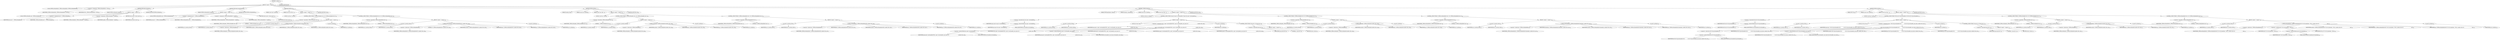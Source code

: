 digraph "&lt;global&gt;" {  
"10639" [label = <(METHOD,&lt;global&gt;)<SUB>30</SUB>> ]
"10640" [label = <(BLOCK,&lt;empty&gt;,&lt;empty&gt;)> ]
"10641" [label = <(LOCAL,TIFFErrorHandlerExt _TIFFerrorHandlerExt: TIFFErrorHandlerExt)<SUB>30</SUB>> ]
"10642" [label = <(&lt;operator&gt;.assignment,_TIFFerrorHandlerExt = NULL)<SUB>30</SUB>> ]
"10643" [label = <(IDENTIFIER,_TIFFerrorHandlerExt,_TIFFerrorHandlerExt = NULL)<SUB>30</SUB>> ]
"10644" [label = <(IDENTIFIER,NULL,_TIFFerrorHandlerExt = NULL)<SUB>30</SUB>> ]
"10645" [label = <(METHOD,TIFFSetErrorHandler)<SUB>32</SUB>> ]
"10646" [label = <(PARAM,TIFFErrorHandler handler)<SUB>32</SUB>> ]
"10647" [label = <(BLOCK,&lt;empty&gt;,&lt;empty&gt;)<SUB>33</SUB>> ]
"10648" [label = <(LOCAL,TIFFErrorHandler prev: TIFFErrorHandler)<SUB>34</SUB>> ]
"10649" [label = <(&lt;operator&gt;.assignment,prev = _TIFFerrorHandler)<SUB>34</SUB>> ]
"10650" [label = <(IDENTIFIER,prev,prev = _TIFFerrorHandler)<SUB>34</SUB>> ]
"10651" [label = <(IDENTIFIER,_TIFFerrorHandler,prev = _TIFFerrorHandler)<SUB>34</SUB>> ]
"10652" [label = <(&lt;operator&gt;.assignment,_TIFFerrorHandler = handler)<SUB>35</SUB>> ]
"10653" [label = <(IDENTIFIER,_TIFFerrorHandler,_TIFFerrorHandler = handler)<SUB>35</SUB>> ]
"10654" [label = <(IDENTIFIER,handler,_TIFFerrorHandler = handler)<SUB>35</SUB>> ]
"10655" [label = <(RETURN,return (prev);,return (prev);)<SUB>36</SUB>> ]
"10656" [label = <(IDENTIFIER,prev,return (prev);)<SUB>36</SUB>> ]
"10657" [label = <(METHOD_RETURN,TIFFErrorHandler)<SUB>32</SUB>> ]
"10659" [label = <(METHOD,TIFFSetErrorHandlerExt)<SUB>39</SUB>> ]
"10660" [label = <(PARAM,TIFFErrorHandlerExt handler)<SUB>39</SUB>> ]
"10661" [label = <(BLOCK,&lt;empty&gt;,&lt;empty&gt;)<SUB>40</SUB>> ]
"10662" [label = <(LOCAL,TIFFErrorHandlerExt prev: TIFFErrorHandlerExt)<SUB>41</SUB>> ]
"10663" [label = <(&lt;operator&gt;.assignment,prev = _TIFFerrorHandlerExt)<SUB>41</SUB>> ]
"10664" [label = <(IDENTIFIER,prev,prev = _TIFFerrorHandlerExt)<SUB>41</SUB>> ]
"10665" [label = <(IDENTIFIER,_TIFFerrorHandlerExt,prev = _TIFFerrorHandlerExt)<SUB>41</SUB>> ]
"10666" [label = <(&lt;operator&gt;.assignment,_TIFFerrorHandlerExt = handler)<SUB>42</SUB>> ]
"10667" [label = <(IDENTIFIER,_TIFFerrorHandlerExt,_TIFFerrorHandlerExt = handler)<SUB>42</SUB>> ]
"10668" [label = <(IDENTIFIER,handler,_TIFFerrorHandlerExt = handler)<SUB>42</SUB>> ]
"10669" [label = <(RETURN,return (prev);,return (prev);)<SUB>43</SUB>> ]
"10670" [label = <(IDENTIFIER,prev,return (prev);)<SUB>43</SUB>> ]
"10671" [label = <(METHOD_RETURN,TIFFErrorHandlerExt)<SUB>39</SUB>> ]
"10673" [label = <(METHOD,TIFFError)<SUB>46</SUB>> ]
"10674" [label = <(PARAM,const char *module)<SUB>46</SUB>> ]
"10675" [label = <(PARAM,const char *fmt...)<SUB>46</SUB>> ]
"10676" [label = <(BLOCK,&lt;empty&gt;,&lt;empty&gt;)<SUB>47</SUB>> ]
"10677" [label = <(LOCAL,va_list ap: va_list)<SUB>48</SUB>> ]
"10678" [label = <(CONTROL_STRUCTURE,if (_TIFFerrorHandler &amp;&amp; 1),if (_TIFFerrorHandler &amp;&amp; 1))<SUB>49</SUB>> ]
"10679" [label = <(&lt;operator&gt;.logicalAnd,_TIFFerrorHandler &amp;&amp; 1)<SUB>49</SUB>> ]
"10680" [label = <(IDENTIFIER,_TIFFerrorHandler,_TIFFerrorHandler &amp;&amp; 1)<SUB>49</SUB>> ]
"10681" [label = <(LITERAL,1,_TIFFerrorHandler &amp;&amp; 1)<SUB>49</SUB>> ]
"10682" [label = <(BLOCK,&lt;empty&gt;,&lt;empty&gt;)<SUB>50</SUB>> ]
"10683" [label = <(va_start,va_start(ap, fmt))<SUB>51</SUB>> ]
"10684" [label = <(IDENTIFIER,ap,va_start(ap, fmt))<SUB>51</SUB>> ]
"10685" [label = <(IDENTIFIER,fmt,va_start(ap, fmt))<SUB>51</SUB>> ]
"10686" [label = <(*_TIFFerrorHandler,(*_TIFFerrorHandler)(module, fmt, ap))<SUB>52</SUB>> ]
"10687" [label = <(&lt;operator&gt;.indirection,*_TIFFerrorHandler)<SUB>52</SUB>> ]
"10688" [label = <(IDENTIFIER,_TIFFerrorHandler,(*_TIFFerrorHandler)(module, fmt, ap))<SUB>52</SUB>> ]
"10689" [label = <(IDENTIFIER,module,(*_TIFFerrorHandler)(module, fmt, ap))<SUB>52</SUB>> ]
"10690" [label = <(IDENTIFIER,fmt,(*_TIFFerrorHandler)(module, fmt, ap))<SUB>52</SUB>> ]
"10691" [label = <(IDENTIFIER,ap,(*_TIFFerrorHandler)(module, fmt, ap))<SUB>52</SUB>> ]
"10692" [label = <(va_end,va_end(ap))<SUB>53</SUB>> ]
"10693" [label = <(IDENTIFIER,ap,va_end(ap))<SUB>53</SUB>> ]
"10694" [label = <(CONTROL_STRUCTURE,if (_TIFFerrorHandlerExt &amp;&amp; 1),if (_TIFFerrorHandlerExt &amp;&amp; 1))<SUB>55</SUB>> ]
"10695" [label = <(&lt;operator&gt;.logicalAnd,_TIFFerrorHandlerExt &amp;&amp; 1)<SUB>55</SUB>> ]
"10696" [label = <(IDENTIFIER,_TIFFerrorHandlerExt,_TIFFerrorHandlerExt &amp;&amp; 1)<SUB>55</SUB>> ]
"10697" [label = <(LITERAL,1,_TIFFerrorHandlerExt &amp;&amp; 1)<SUB>55</SUB>> ]
"10698" [label = <(BLOCK,&lt;empty&gt;,&lt;empty&gt;)<SUB>56</SUB>> ]
"10699" [label = <(va_start,va_start(ap, fmt))<SUB>57</SUB>> ]
"10700" [label = <(IDENTIFIER,ap,va_start(ap, fmt))<SUB>57</SUB>> ]
"10701" [label = <(IDENTIFIER,fmt,va_start(ap, fmt))<SUB>57</SUB>> ]
"10702" [label = <(*_TIFFerrorHandlerExt,(*_TIFFerrorHandlerExt)(0, module, fmt, ap))<SUB>58</SUB>> ]
"10703" [label = <(&lt;operator&gt;.indirection,*_TIFFerrorHandlerExt)<SUB>58</SUB>> ]
"10704" [label = <(IDENTIFIER,_TIFFerrorHandlerExt,(*_TIFFerrorHandlerExt)(0, module, fmt, ap))<SUB>58</SUB>> ]
"10705" [label = <(LITERAL,0,(*_TIFFerrorHandlerExt)(0, module, fmt, ap))<SUB>58</SUB>> ]
"10706" [label = <(IDENTIFIER,module,(*_TIFFerrorHandlerExt)(0, module, fmt, ap))<SUB>58</SUB>> ]
"10707" [label = <(IDENTIFIER,fmt,(*_TIFFerrorHandlerExt)(0, module, fmt, ap))<SUB>58</SUB>> ]
"10708" [label = <(IDENTIFIER,ap,(*_TIFFerrorHandlerExt)(0, module, fmt, ap))<SUB>58</SUB>> ]
"10709" [label = <(va_end,va_end(ap))<SUB>59</SUB>> ]
"10710" [label = <(IDENTIFIER,ap,va_end(ap))<SUB>59</SUB>> ]
"10711" [label = <(METHOD_RETURN,void)<SUB>46</SUB>> ]
"10713" [label = <(METHOD,TIFFErrorExt)<SUB>63</SUB>> ]
"10714" [label = <(PARAM,thandle_t fd)<SUB>63</SUB>> ]
"10715" [label = <(PARAM,const char *module)<SUB>63</SUB>> ]
"10716" [label = <(PARAM,const char *fmt...)<SUB>63</SUB>> ]
"10717" [label = <(BLOCK,&lt;empty&gt;,&lt;empty&gt;)<SUB>64</SUB>> ]
"10718" [label = <(LOCAL,va_list ap: va_list)<SUB>65</SUB>> ]
"10719" [label = <(CONTROL_STRUCTURE,if (_TIFFerrorHandler &amp;&amp; 1),if (_TIFFerrorHandler &amp;&amp; 1))<SUB>66</SUB>> ]
"10720" [label = <(&lt;operator&gt;.logicalAnd,_TIFFerrorHandler &amp;&amp; 1)<SUB>66</SUB>> ]
"10721" [label = <(IDENTIFIER,_TIFFerrorHandler,_TIFFerrorHandler &amp;&amp; 1)<SUB>66</SUB>> ]
"10722" [label = <(LITERAL,1,_TIFFerrorHandler &amp;&amp; 1)<SUB>66</SUB>> ]
"10723" [label = <(BLOCK,&lt;empty&gt;,&lt;empty&gt;)<SUB>67</SUB>> ]
"10724" [label = <(va_start,va_start(ap, fmt))<SUB>68</SUB>> ]
"10725" [label = <(IDENTIFIER,ap,va_start(ap, fmt))<SUB>68</SUB>> ]
"10726" [label = <(IDENTIFIER,fmt,va_start(ap, fmt))<SUB>68</SUB>> ]
"10727" [label = <(*_TIFFerrorHandler,(*_TIFFerrorHandler)(module, fmt, ap))<SUB>69</SUB>> ]
"10728" [label = <(&lt;operator&gt;.indirection,*_TIFFerrorHandler)<SUB>69</SUB>> ]
"10729" [label = <(IDENTIFIER,_TIFFerrorHandler,(*_TIFFerrorHandler)(module, fmt, ap))<SUB>69</SUB>> ]
"10730" [label = <(IDENTIFIER,module,(*_TIFFerrorHandler)(module, fmt, ap))<SUB>69</SUB>> ]
"10731" [label = <(IDENTIFIER,fmt,(*_TIFFerrorHandler)(module, fmt, ap))<SUB>69</SUB>> ]
"10732" [label = <(IDENTIFIER,ap,(*_TIFFerrorHandler)(module, fmt, ap))<SUB>69</SUB>> ]
"10733" [label = <(va_end,va_end(ap))<SUB>70</SUB>> ]
"10734" [label = <(IDENTIFIER,ap,va_end(ap))<SUB>70</SUB>> ]
"10735" [label = <(CONTROL_STRUCTURE,if (_TIFFerrorHandlerExt &amp;&amp; 1),if (_TIFFerrorHandlerExt &amp;&amp; 1))<SUB>72</SUB>> ]
"10736" [label = <(&lt;operator&gt;.logicalAnd,_TIFFerrorHandlerExt &amp;&amp; 1)<SUB>72</SUB>> ]
"10737" [label = <(IDENTIFIER,_TIFFerrorHandlerExt,_TIFFerrorHandlerExt &amp;&amp; 1)<SUB>72</SUB>> ]
"10738" [label = <(LITERAL,1,_TIFFerrorHandlerExt &amp;&amp; 1)<SUB>72</SUB>> ]
"10739" [label = <(BLOCK,&lt;empty&gt;,&lt;empty&gt;)<SUB>73</SUB>> ]
"10740" [label = <(va_start,va_start(ap, fmt))<SUB>74</SUB>> ]
"10741" [label = <(IDENTIFIER,ap,va_start(ap, fmt))<SUB>74</SUB>> ]
"10742" [label = <(IDENTIFIER,fmt,va_start(ap, fmt))<SUB>74</SUB>> ]
"10743" [label = <(*_TIFFerrorHandlerExt,(*_TIFFerrorHandlerExt)(fd, module, fmt, ap))<SUB>75</SUB>> ]
"10744" [label = <(&lt;operator&gt;.indirection,*_TIFFerrorHandlerExt)<SUB>75</SUB>> ]
"10745" [label = <(IDENTIFIER,_TIFFerrorHandlerExt,(*_TIFFerrorHandlerExt)(fd, module, fmt, ap))<SUB>75</SUB>> ]
"10746" [label = <(IDENTIFIER,fd,(*_TIFFerrorHandlerExt)(fd, module, fmt, ap))<SUB>75</SUB>> ]
"10747" [label = <(IDENTIFIER,module,(*_TIFFerrorHandlerExt)(fd, module, fmt, ap))<SUB>75</SUB>> ]
"10748" [label = <(IDENTIFIER,fmt,(*_TIFFerrorHandlerExt)(fd, module, fmt, ap))<SUB>75</SUB>> ]
"10749" [label = <(IDENTIFIER,ap,(*_TIFFerrorHandlerExt)(fd, module, fmt, ap))<SUB>75</SUB>> ]
"10750" [label = <(va_end,va_end(ap))<SUB>76</SUB>> ]
"10751" [label = <(IDENTIFIER,ap,va_end(ap))<SUB>76</SUB>> ]
"10752" [label = <(METHOD_RETURN,void)<SUB>63</SUB>> ]
"10754" [label = <(METHOD,_TIFFErrorEarly)<SUB>80</SUB>> ]
"10755" [label = <(PARAM,TIFFOpenOptions *opts)<SUB>80</SUB>> ]
"10756" [label = <(PARAM,thandle_t clientdata)<SUB>80</SUB>> ]
"10757" [label = <(PARAM,const char *module)<SUB>81</SUB>> ]
"10758" [label = <(PARAM,const char *fmt...)<SUB>81</SUB>> ]
"10759" [label = <(BLOCK,&lt;empty&gt;,&lt;empty&gt;)<SUB>82</SUB>> ]
"10760" [label = <(LOCAL,va_list ap: va_list)<SUB>83</SUB>> ]
"10761" [label = <(CONTROL_STRUCTURE,if (opts &amp;&amp; opts-&gt;errorhandler),if (opts &amp;&amp; opts-&gt;errorhandler))<SUB>84</SUB>> ]
"10762" [label = <(&lt;operator&gt;.logicalAnd,opts &amp;&amp; opts-&gt;errorhandler)<SUB>84</SUB>> ]
"10763" [label = <(IDENTIFIER,opts,opts &amp;&amp; opts-&gt;errorhandler)<SUB>84</SUB>> ]
"10764" [label = <(&lt;operator&gt;.indirectFieldAccess,opts-&gt;errorhandler)<SUB>84</SUB>> ]
"10765" [label = <(IDENTIFIER,opts,opts &amp;&amp; opts-&gt;errorhandler)<SUB>84</SUB>> ]
"10766" [label = <(FIELD_IDENTIFIER,errorhandler,errorhandler)<SUB>84</SUB>> ]
"10767" [label = <(BLOCK,&lt;empty&gt;,&lt;empty&gt;)<SUB>85</SUB>> ]
"10768" [label = <(va_start,va_start(ap, fmt))<SUB>86</SUB>> ]
"10769" [label = <(IDENTIFIER,ap,va_start(ap, fmt))<SUB>86</SUB>> ]
"10770" [label = <(IDENTIFIER,fmt,va_start(ap, fmt))<SUB>86</SUB>> ]
"10771" [label = <(LOCAL,int stop: int)<SUB>87</SUB>> ]
"10772" [label = <(&lt;operator&gt;.assignment,stop = opts-&gt;errorhandler(NULL, opts-&gt;errorhandler_user_data,\012                                      module, fmt, ap))<SUB>87</SUB>> ]
"10773" [label = <(IDENTIFIER,stop,stop = opts-&gt;errorhandler(NULL, opts-&gt;errorhandler_user_data,\012                                      module, fmt, ap))<SUB>87</SUB>> ]
"10774" [label = <(opts-&gt;errorhandler,opts-&gt;errorhandler(NULL, opts-&gt;errorhandler_user_data,\012                                      module, fmt, ap))<SUB>87</SUB>> ]
"10775" [label = <(&lt;operator&gt;.indirectFieldAccess,opts-&gt;errorhandler)<SUB>87</SUB>> ]
"10776" [label = <(IDENTIFIER,opts,opts-&gt;errorhandler(NULL, opts-&gt;errorhandler_user_data,\012                                      module, fmt, ap))<SUB>87</SUB>> ]
"10777" [label = <(FIELD_IDENTIFIER,errorhandler,errorhandler)<SUB>87</SUB>> ]
"10778" [label = <(IDENTIFIER,NULL,opts-&gt;errorhandler(NULL, opts-&gt;errorhandler_user_data,\012                                      module, fmt, ap))<SUB>87</SUB>> ]
"10779" [label = <(&lt;operator&gt;.indirectFieldAccess,opts-&gt;errorhandler_user_data)<SUB>87</SUB>> ]
"10780" [label = <(IDENTIFIER,opts,opts-&gt;errorhandler(NULL, opts-&gt;errorhandler_user_data,\012                                      module, fmt, ap))<SUB>87</SUB>> ]
"10781" [label = <(FIELD_IDENTIFIER,errorhandler_user_data,errorhandler_user_data)<SUB>87</SUB>> ]
"10782" [label = <(IDENTIFIER,module,opts-&gt;errorhandler(NULL, opts-&gt;errorhandler_user_data,\012                                      module, fmt, ap))<SUB>88</SUB>> ]
"10783" [label = <(IDENTIFIER,fmt,opts-&gt;errorhandler(NULL, opts-&gt;errorhandler_user_data,\012                                      module, fmt, ap))<SUB>88</SUB>> ]
"10784" [label = <(IDENTIFIER,ap,opts-&gt;errorhandler(NULL, opts-&gt;errorhandler_user_data,\012                                      module, fmt, ap))<SUB>88</SUB>> ]
"10785" [label = <(va_end,va_end(ap))<SUB>89</SUB>> ]
"10786" [label = <(IDENTIFIER,ap,va_end(ap))<SUB>89</SUB>> ]
"10787" [label = <(CONTROL_STRUCTURE,if (stop &amp;&amp; 1),if (stop &amp;&amp; 1))<SUB>90</SUB>> ]
"10788" [label = <(&lt;operator&gt;.logicalAnd,stop &amp;&amp; 1)<SUB>90</SUB>> ]
"10789" [label = <(IDENTIFIER,stop,stop &amp;&amp; 1)<SUB>90</SUB>> ]
"10790" [label = <(LITERAL,1,stop &amp;&amp; 1)<SUB>90</SUB>> ]
"10791" [label = <(BLOCK,&lt;empty&gt;,&lt;empty&gt;)<SUB>91</SUB>> ]
"10792" [label = <(RETURN,return;,return;)<SUB>91</SUB>> ]
"10793" [label = <(CONTROL_STRUCTURE,if (_TIFFerrorHandler &amp;&amp; 1),if (_TIFFerrorHandler &amp;&amp; 1))<SUB>93</SUB>> ]
"10794" [label = <(&lt;operator&gt;.logicalAnd,_TIFFerrorHandler &amp;&amp; 1)<SUB>93</SUB>> ]
"10795" [label = <(IDENTIFIER,_TIFFerrorHandler,_TIFFerrorHandler &amp;&amp; 1)<SUB>93</SUB>> ]
"10796" [label = <(LITERAL,1,_TIFFerrorHandler &amp;&amp; 1)<SUB>93</SUB>> ]
"10797" [label = <(BLOCK,&lt;empty&gt;,&lt;empty&gt;)<SUB>94</SUB>> ]
"10798" [label = <(va_start,va_start(ap, fmt))<SUB>95</SUB>> ]
"10799" [label = <(IDENTIFIER,ap,va_start(ap, fmt))<SUB>95</SUB>> ]
"10800" [label = <(IDENTIFIER,fmt,va_start(ap, fmt))<SUB>95</SUB>> ]
"10801" [label = <(*_TIFFerrorHandler,(*_TIFFerrorHandler)(module, fmt, ap))<SUB>96</SUB>> ]
"10802" [label = <(&lt;operator&gt;.indirection,*_TIFFerrorHandler)<SUB>96</SUB>> ]
"10803" [label = <(IDENTIFIER,_TIFFerrorHandler,(*_TIFFerrorHandler)(module, fmt, ap))<SUB>96</SUB>> ]
"10804" [label = <(IDENTIFIER,module,(*_TIFFerrorHandler)(module, fmt, ap))<SUB>96</SUB>> ]
"10805" [label = <(IDENTIFIER,fmt,(*_TIFFerrorHandler)(module, fmt, ap))<SUB>96</SUB>> ]
"10806" [label = <(IDENTIFIER,ap,(*_TIFFerrorHandler)(module, fmt, ap))<SUB>96</SUB>> ]
"10807" [label = <(va_end,va_end(ap))<SUB>97</SUB>> ]
"10808" [label = <(IDENTIFIER,ap,va_end(ap))<SUB>97</SUB>> ]
"10809" [label = <(CONTROL_STRUCTURE,if (_TIFFerrorHandlerExt &amp;&amp; 1),if (_TIFFerrorHandlerExt &amp;&amp; 1))<SUB>99</SUB>> ]
"10810" [label = <(&lt;operator&gt;.logicalAnd,_TIFFerrorHandlerExt &amp;&amp; 1)<SUB>99</SUB>> ]
"10811" [label = <(IDENTIFIER,_TIFFerrorHandlerExt,_TIFFerrorHandlerExt &amp;&amp; 1)<SUB>99</SUB>> ]
"10812" [label = <(LITERAL,1,_TIFFerrorHandlerExt &amp;&amp; 1)<SUB>99</SUB>> ]
"10813" [label = <(BLOCK,&lt;empty&gt;,&lt;empty&gt;)<SUB>100</SUB>> ]
"10814" [label = <(va_start,va_start(ap, fmt))<SUB>101</SUB>> ]
"10815" [label = <(IDENTIFIER,ap,va_start(ap, fmt))<SUB>101</SUB>> ]
"10816" [label = <(IDENTIFIER,fmt,va_start(ap, fmt))<SUB>101</SUB>> ]
"10817" [label = <(*_TIFFerrorHandlerExt,(*_TIFFerrorHandlerExt)(clientdata, module, fmt, ap))<SUB>102</SUB>> ]
"10818" [label = <(&lt;operator&gt;.indirection,*_TIFFerrorHandlerExt)<SUB>102</SUB>> ]
"10819" [label = <(IDENTIFIER,_TIFFerrorHandlerExt,(*_TIFFerrorHandlerExt)(clientdata, module, fmt, ap))<SUB>102</SUB>> ]
"10820" [label = <(IDENTIFIER,clientdata,(*_TIFFerrorHandlerExt)(clientdata, module, fmt, ap))<SUB>102</SUB>> ]
"10821" [label = <(IDENTIFIER,module,(*_TIFFerrorHandlerExt)(clientdata, module, fmt, ap))<SUB>102</SUB>> ]
"10822" [label = <(IDENTIFIER,fmt,(*_TIFFerrorHandlerExt)(clientdata, module, fmt, ap))<SUB>102</SUB>> ]
"10823" [label = <(IDENTIFIER,ap,(*_TIFFerrorHandlerExt)(clientdata, module, fmt, ap))<SUB>102</SUB>> ]
"10824" [label = <(va_end,va_end(ap))<SUB>103</SUB>> ]
"10825" [label = <(IDENTIFIER,ap,va_end(ap))<SUB>103</SUB>> ]
"10826" [label = <(METHOD_RETURN,void)<SUB>80</SUB>> ]
"10828" [label = <(METHOD,TIFFErrorExtR)<SUB>107</SUB>> ]
"10829" [label = <(PARAM,TIFF *tif)<SUB>107</SUB>> ]
"10830" [label = <(PARAM,const char *module)<SUB>107</SUB>> ]
"10831" [label = <(PARAM,const char *fmt...)<SUB>107</SUB>> ]
"10832" [label = <(BLOCK,&lt;empty&gt;,&lt;empty&gt;)<SUB>108</SUB>> ]
"10833" [label = <(LOCAL,va_list ap: va_list)<SUB>109</SUB>> ]
"10834" [label = <(CONTROL_STRUCTURE,if (tif &amp;&amp; tif-&gt;tif_errorhandler),if (tif &amp;&amp; tif-&gt;tif_errorhandler))<SUB>110</SUB>> ]
"10835" [label = <(&lt;operator&gt;.logicalAnd,tif &amp;&amp; tif-&gt;tif_errorhandler)<SUB>110</SUB>> ]
"10836" [label = <(IDENTIFIER,tif,tif &amp;&amp; tif-&gt;tif_errorhandler)<SUB>110</SUB>> ]
"10837" [label = <(&lt;operator&gt;.indirectFieldAccess,tif-&gt;tif_errorhandler)<SUB>110</SUB>> ]
"10838" [label = <(IDENTIFIER,tif,tif &amp;&amp; tif-&gt;tif_errorhandler)<SUB>110</SUB>> ]
"10839" [label = <(FIELD_IDENTIFIER,tif_errorhandler,tif_errorhandler)<SUB>110</SUB>> ]
"10840" [label = <(BLOCK,&lt;empty&gt;,&lt;empty&gt;)<SUB>111</SUB>> ]
"10841" [label = <(va_start,va_start(ap, fmt))<SUB>112</SUB>> ]
"10842" [label = <(IDENTIFIER,ap,va_start(ap, fmt))<SUB>112</SUB>> ]
"10843" [label = <(IDENTIFIER,fmt,va_start(ap, fmt))<SUB>112</SUB>> ]
"10844" [label = <(LOCAL,int stop: int)<SUB>113</SUB>> ]
"10845" [label = <(&lt;operator&gt;.assignment,stop = (*tif-&gt;tif_errorhandler)(\012            tif, tif-&gt;tif_errorhandler_user_data, module, fmt, ap))<SUB>113</SUB>> ]
"10846" [label = <(IDENTIFIER,stop,stop = (*tif-&gt;tif_errorhandler)(\012            tif, tif-&gt;tif_errorhandler_user_data, module, fmt, ap))<SUB>113</SUB>> ]
"10847" [label = <(*tif-&gt;tif_errorhandler,(*tif-&gt;tif_errorhandler)(\012            tif, tif-&gt;tif_errorhandler_user_data, module, fmt, ap))<SUB>113</SUB>> ]
"10848" [label = <(&lt;operator&gt;.indirection,*tif-&gt;tif_errorhandler)<SUB>113</SUB>> ]
"10849" [label = <(&lt;operator&gt;.indirectFieldAccess,tif-&gt;tif_errorhandler)<SUB>113</SUB>> ]
"10850" [label = <(IDENTIFIER,tif,(*tif-&gt;tif_errorhandler)(\012            tif, tif-&gt;tif_errorhandler_user_data, module, fmt, ap))<SUB>113</SUB>> ]
"10851" [label = <(FIELD_IDENTIFIER,tif_errorhandler,tif_errorhandler)<SUB>113</SUB>> ]
"10852" [label = <(IDENTIFIER,tif,(*tif-&gt;tif_errorhandler)(\012            tif, tif-&gt;tif_errorhandler_user_data, module, fmt, ap))<SUB>114</SUB>> ]
"10853" [label = <(&lt;operator&gt;.indirectFieldAccess,tif-&gt;tif_errorhandler_user_data)<SUB>114</SUB>> ]
"10854" [label = <(IDENTIFIER,tif,(*tif-&gt;tif_errorhandler)(\012            tif, tif-&gt;tif_errorhandler_user_data, module, fmt, ap))<SUB>114</SUB>> ]
"10855" [label = <(FIELD_IDENTIFIER,tif_errorhandler_user_data,tif_errorhandler_user_data)<SUB>114</SUB>> ]
"10856" [label = <(IDENTIFIER,module,(*tif-&gt;tif_errorhandler)(\012            tif, tif-&gt;tif_errorhandler_user_data, module, fmt, ap))<SUB>114</SUB>> ]
"10857" [label = <(IDENTIFIER,fmt,(*tif-&gt;tif_errorhandler)(\012            tif, tif-&gt;tif_errorhandler_user_data, module, fmt, ap))<SUB>114</SUB>> ]
"10858" [label = <(IDENTIFIER,ap,(*tif-&gt;tif_errorhandler)(\012            tif, tif-&gt;tif_errorhandler_user_data, module, fmt, ap))<SUB>114</SUB>> ]
"10859" [label = <(va_end,va_end(ap))<SUB>115</SUB>> ]
"10860" [label = <(IDENTIFIER,ap,va_end(ap))<SUB>115</SUB>> ]
"10861" [label = <(CONTROL_STRUCTURE,if (stop &amp;&amp; 1),if (stop &amp;&amp; 1))<SUB>116</SUB>> ]
"10862" [label = <(&lt;operator&gt;.logicalAnd,stop &amp;&amp; 1)<SUB>116</SUB>> ]
"10863" [label = <(IDENTIFIER,stop,stop &amp;&amp; 1)<SUB>116</SUB>> ]
"10864" [label = <(LITERAL,1,stop &amp;&amp; 1)<SUB>116</SUB>> ]
"10865" [label = <(BLOCK,&lt;empty&gt;,&lt;empty&gt;)<SUB>117</SUB>> ]
"10866" [label = <(RETURN,return;,return;)<SUB>117</SUB>> ]
"10867" [label = <(CONTROL_STRUCTURE,if (_TIFFerrorHandler &amp;&amp; 1),if (_TIFFerrorHandler &amp;&amp; 1))<SUB>119</SUB>> ]
"10868" [label = <(&lt;operator&gt;.logicalAnd,_TIFFerrorHandler &amp;&amp; 1)<SUB>119</SUB>> ]
"10869" [label = <(IDENTIFIER,_TIFFerrorHandler,_TIFFerrorHandler &amp;&amp; 1)<SUB>119</SUB>> ]
"10870" [label = <(LITERAL,1,_TIFFerrorHandler &amp;&amp; 1)<SUB>119</SUB>> ]
"10871" [label = <(BLOCK,&lt;empty&gt;,&lt;empty&gt;)<SUB>120</SUB>> ]
"10872" [label = <(va_start,va_start(ap, fmt))<SUB>121</SUB>> ]
"10873" [label = <(IDENTIFIER,ap,va_start(ap, fmt))<SUB>121</SUB>> ]
"10874" [label = <(IDENTIFIER,fmt,va_start(ap, fmt))<SUB>121</SUB>> ]
"10875" [label = <(*_TIFFerrorHandler,(*_TIFFerrorHandler)(module, fmt, ap))<SUB>122</SUB>> ]
"10876" [label = <(&lt;operator&gt;.indirection,*_TIFFerrorHandler)<SUB>122</SUB>> ]
"10877" [label = <(IDENTIFIER,_TIFFerrorHandler,(*_TIFFerrorHandler)(module, fmt, ap))<SUB>122</SUB>> ]
"10878" [label = <(IDENTIFIER,module,(*_TIFFerrorHandler)(module, fmt, ap))<SUB>122</SUB>> ]
"10879" [label = <(IDENTIFIER,fmt,(*_TIFFerrorHandler)(module, fmt, ap))<SUB>122</SUB>> ]
"10880" [label = <(IDENTIFIER,ap,(*_TIFFerrorHandler)(module, fmt, ap))<SUB>122</SUB>> ]
"10881" [label = <(va_end,va_end(ap))<SUB>123</SUB>> ]
"10882" [label = <(IDENTIFIER,ap,va_end(ap))<SUB>123</SUB>> ]
"10883" [label = <(CONTROL_STRUCTURE,if (_TIFFerrorHandlerExt &amp;&amp; 1),if (_TIFFerrorHandlerExt &amp;&amp; 1))<SUB>125</SUB>> ]
"10884" [label = <(&lt;operator&gt;.logicalAnd,_TIFFerrorHandlerExt &amp;&amp; 1)<SUB>125</SUB>> ]
"10885" [label = <(IDENTIFIER,_TIFFerrorHandlerExt,_TIFFerrorHandlerExt &amp;&amp; 1)<SUB>125</SUB>> ]
"10886" [label = <(LITERAL,1,_TIFFerrorHandlerExt &amp;&amp; 1)<SUB>125</SUB>> ]
"10887" [label = <(BLOCK,&lt;empty&gt;,&lt;empty&gt;)<SUB>126</SUB>> ]
"10888" [label = <(va_start,va_start(ap, fmt))<SUB>127</SUB>> ]
"10889" [label = <(IDENTIFIER,ap,va_start(ap, fmt))<SUB>127</SUB>> ]
"10890" [label = <(IDENTIFIER,fmt,va_start(ap, fmt))<SUB>127</SUB>> ]
"10891" [label = <(*_TIFFerrorHandlerExt,(*_TIFFerrorHandlerExt)(tif ? tif-&gt;tif_clientdata : NULL, module, fmt,\012                                ap))<SUB>128</SUB>> ]
"10892" [label = <(&lt;operator&gt;.indirection,*_TIFFerrorHandlerExt)<SUB>128</SUB>> ]
"10893" [label = <(IDENTIFIER,_TIFFerrorHandlerExt,(*_TIFFerrorHandlerExt)(tif ? tif-&gt;tif_clientdata : NULL, module, fmt,\012                                ap))<SUB>128</SUB>> ]
"10894" [label = <(&lt;operator&gt;.conditional,tif ? tif-&gt;tif_clientdata : NULL)<SUB>128</SUB>> ]
"10895" [label = <(IDENTIFIER,tif,tif ? tif-&gt;tif_clientdata : NULL)<SUB>128</SUB>> ]
"10896" [label = <(&lt;operator&gt;.indirectFieldAccess,tif-&gt;tif_clientdata)<SUB>128</SUB>> ]
"10897" [label = <(IDENTIFIER,tif,tif ? tif-&gt;tif_clientdata : NULL)<SUB>128</SUB>> ]
"10898" [label = <(FIELD_IDENTIFIER,tif_clientdata,tif_clientdata)<SUB>128</SUB>> ]
"10899" [label = <(IDENTIFIER,NULL,tif ? tif-&gt;tif_clientdata : NULL)<SUB>128</SUB>> ]
"10900" [label = <(IDENTIFIER,module,(*_TIFFerrorHandlerExt)(tif ? tif-&gt;tif_clientdata : NULL, module, fmt,\012                                ap))<SUB>128</SUB>> ]
"10901" [label = <(IDENTIFIER,fmt,(*_TIFFerrorHandlerExt)(tif ? tif-&gt;tif_clientdata : NULL, module, fmt,\012                                ap))<SUB>128</SUB>> ]
"10902" [label = <(IDENTIFIER,ap,(*_TIFFerrorHandlerExt)(tif ? tif-&gt;tif_clientdata : NULL, module, fmt,\012                                ap))<SUB>129</SUB>> ]
"10903" [label = <(va_end,va_end(ap))<SUB>130</SUB>> ]
"10904" [label = <(IDENTIFIER,ap,va_end(ap))<SUB>130</SUB>> ]
"10905" [label = <(METHOD_RETURN,void)<SUB>107</SUB>> ]
"10907" [label = <(METHOD_RETURN,ANY)> ]
  "10639" -> "10640" 
  "10639" -> "10907" 
  "10640" -> "10641" 
  "10640" -> "10642" 
  "10640" -> "10645" 
  "10640" -> "10659" 
  "10640" -> "10673" 
  "10640" -> "10713" 
  "10640" -> "10754" 
  "10640" -> "10828" 
  "10642" -> "10643" 
  "10642" -> "10644" 
  "10645" -> "10646" 
  "10645" -> "10647" 
  "10645" -> "10657" 
  "10647" -> "10648" 
  "10647" -> "10649" 
  "10647" -> "10652" 
  "10647" -> "10655" 
  "10649" -> "10650" 
  "10649" -> "10651" 
  "10652" -> "10653" 
  "10652" -> "10654" 
  "10655" -> "10656" 
  "10659" -> "10660" 
  "10659" -> "10661" 
  "10659" -> "10671" 
  "10661" -> "10662" 
  "10661" -> "10663" 
  "10661" -> "10666" 
  "10661" -> "10669" 
  "10663" -> "10664" 
  "10663" -> "10665" 
  "10666" -> "10667" 
  "10666" -> "10668" 
  "10669" -> "10670" 
  "10673" -> "10674" 
  "10673" -> "10675" 
  "10673" -> "10676" 
  "10673" -> "10711" 
  "10676" -> "10677" 
  "10676" -> "10678" 
  "10676" -> "10694" 
  "10678" -> "10679" 
  "10678" -> "10682" 
  "10679" -> "10680" 
  "10679" -> "10681" 
  "10682" -> "10683" 
  "10682" -> "10686" 
  "10682" -> "10692" 
  "10683" -> "10684" 
  "10683" -> "10685" 
  "10686" -> "10687" 
  "10686" -> "10689" 
  "10686" -> "10690" 
  "10686" -> "10691" 
  "10687" -> "10688" 
  "10692" -> "10693" 
  "10694" -> "10695" 
  "10694" -> "10698" 
  "10695" -> "10696" 
  "10695" -> "10697" 
  "10698" -> "10699" 
  "10698" -> "10702" 
  "10698" -> "10709" 
  "10699" -> "10700" 
  "10699" -> "10701" 
  "10702" -> "10703" 
  "10702" -> "10705" 
  "10702" -> "10706" 
  "10702" -> "10707" 
  "10702" -> "10708" 
  "10703" -> "10704" 
  "10709" -> "10710" 
  "10713" -> "10714" 
  "10713" -> "10715" 
  "10713" -> "10716" 
  "10713" -> "10717" 
  "10713" -> "10752" 
  "10717" -> "10718" 
  "10717" -> "10719" 
  "10717" -> "10735" 
  "10719" -> "10720" 
  "10719" -> "10723" 
  "10720" -> "10721" 
  "10720" -> "10722" 
  "10723" -> "10724" 
  "10723" -> "10727" 
  "10723" -> "10733" 
  "10724" -> "10725" 
  "10724" -> "10726" 
  "10727" -> "10728" 
  "10727" -> "10730" 
  "10727" -> "10731" 
  "10727" -> "10732" 
  "10728" -> "10729" 
  "10733" -> "10734" 
  "10735" -> "10736" 
  "10735" -> "10739" 
  "10736" -> "10737" 
  "10736" -> "10738" 
  "10739" -> "10740" 
  "10739" -> "10743" 
  "10739" -> "10750" 
  "10740" -> "10741" 
  "10740" -> "10742" 
  "10743" -> "10744" 
  "10743" -> "10746" 
  "10743" -> "10747" 
  "10743" -> "10748" 
  "10743" -> "10749" 
  "10744" -> "10745" 
  "10750" -> "10751" 
  "10754" -> "10755" 
  "10754" -> "10756" 
  "10754" -> "10757" 
  "10754" -> "10758" 
  "10754" -> "10759" 
  "10754" -> "10826" 
  "10759" -> "10760" 
  "10759" -> "10761" 
  "10759" -> "10793" 
  "10759" -> "10809" 
  "10761" -> "10762" 
  "10761" -> "10767" 
  "10762" -> "10763" 
  "10762" -> "10764" 
  "10764" -> "10765" 
  "10764" -> "10766" 
  "10767" -> "10768" 
  "10767" -> "10771" 
  "10767" -> "10772" 
  "10767" -> "10785" 
  "10767" -> "10787" 
  "10768" -> "10769" 
  "10768" -> "10770" 
  "10772" -> "10773" 
  "10772" -> "10774" 
  "10774" -> "10775" 
  "10774" -> "10778" 
  "10774" -> "10779" 
  "10774" -> "10782" 
  "10774" -> "10783" 
  "10774" -> "10784" 
  "10775" -> "10776" 
  "10775" -> "10777" 
  "10779" -> "10780" 
  "10779" -> "10781" 
  "10785" -> "10786" 
  "10787" -> "10788" 
  "10787" -> "10791" 
  "10788" -> "10789" 
  "10788" -> "10790" 
  "10791" -> "10792" 
  "10793" -> "10794" 
  "10793" -> "10797" 
  "10794" -> "10795" 
  "10794" -> "10796" 
  "10797" -> "10798" 
  "10797" -> "10801" 
  "10797" -> "10807" 
  "10798" -> "10799" 
  "10798" -> "10800" 
  "10801" -> "10802" 
  "10801" -> "10804" 
  "10801" -> "10805" 
  "10801" -> "10806" 
  "10802" -> "10803" 
  "10807" -> "10808" 
  "10809" -> "10810" 
  "10809" -> "10813" 
  "10810" -> "10811" 
  "10810" -> "10812" 
  "10813" -> "10814" 
  "10813" -> "10817" 
  "10813" -> "10824" 
  "10814" -> "10815" 
  "10814" -> "10816" 
  "10817" -> "10818" 
  "10817" -> "10820" 
  "10817" -> "10821" 
  "10817" -> "10822" 
  "10817" -> "10823" 
  "10818" -> "10819" 
  "10824" -> "10825" 
  "10828" -> "10829" 
  "10828" -> "10830" 
  "10828" -> "10831" 
  "10828" -> "10832" 
  "10828" -> "10905" 
  "10832" -> "10833" 
  "10832" -> "10834" 
  "10832" -> "10867" 
  "10832" -> "10883" 
  "10834" -> "10835" 
  "10834" -> "10840" 
  "10835" -> "10836" 
  "10835" -> "10837" 
  "10837" -> "10838" 
  "10837" -> "10839" 
  "10840" -> "10841" 
  "10840" -> "10844" 
  "10840" -> "10845" 
  "10840" -> "10859" 
  "10840" -> "10861" 
  "10841" -> "10842" 
  "10841" -> "10843" 
  "10845" -> "10846" 
  "10845" -> "10847" 
  "10847" -> "10848" 
  "10847" -> "10852" 
  "10847" -> "10853" 
  "10847" -> "10856" 
  "10847" -> "10857" 
  "10847" -> "10858" 
  "10848" -> "10849" 
  "10849" -> "10850" 
  "10849" -> "10851" 
  "10853" -> "10854" 
  "10853" -> "10855" 
  "10859" -> "10860" 
  "10861" -> "10862" 
  "10861" -> "10865" 
  "10862" -> "10863" 
  "10862" -> "10864" 
  "10865" -> "10866" 
  "10867" -> "10868" 
  "10867" -> "10871" 
  "10868" -> "10869" 
  "10868" -> "10870" 
  "10871" -> "10872" 
  "10871" -> "10875" 
  "10871" -> "10881" 
  "10872" -> "10873" 
  "10872" -> "10874" 
  "10875" -> "10876" 
  "10875" -> "10878" 
  "10875" -> "10879" 
  "10875" -> "10880" 
  "10876" -> "10877" 
  "10881" -> "10882" 
  "10883" -> "10884" 
  "10883" -> "10887" 
  "10884" -> "10885" 
  "10884" -> "10886" 
  "10887" -> "10888" 
  "10887" -> "10891" 
  "10887" -> "10903" 
  "10888" -> "10889" 
  "10888" -> "10890" 
  "10891" -> "10892" 
  "10891" -> "10894" 
  "10891" -> "10900" 
  "10891" -> "10901" 
  "10891" -> "10902" 
  "10892" -> "10893" 
  "10894" -> "10895" 
  "10894" -> "10896" 
  "10894" -> "10899" 
  "10896" -> "10897" 
  "10896" -> "10898" 
  "10903" -> "10904" 
}
